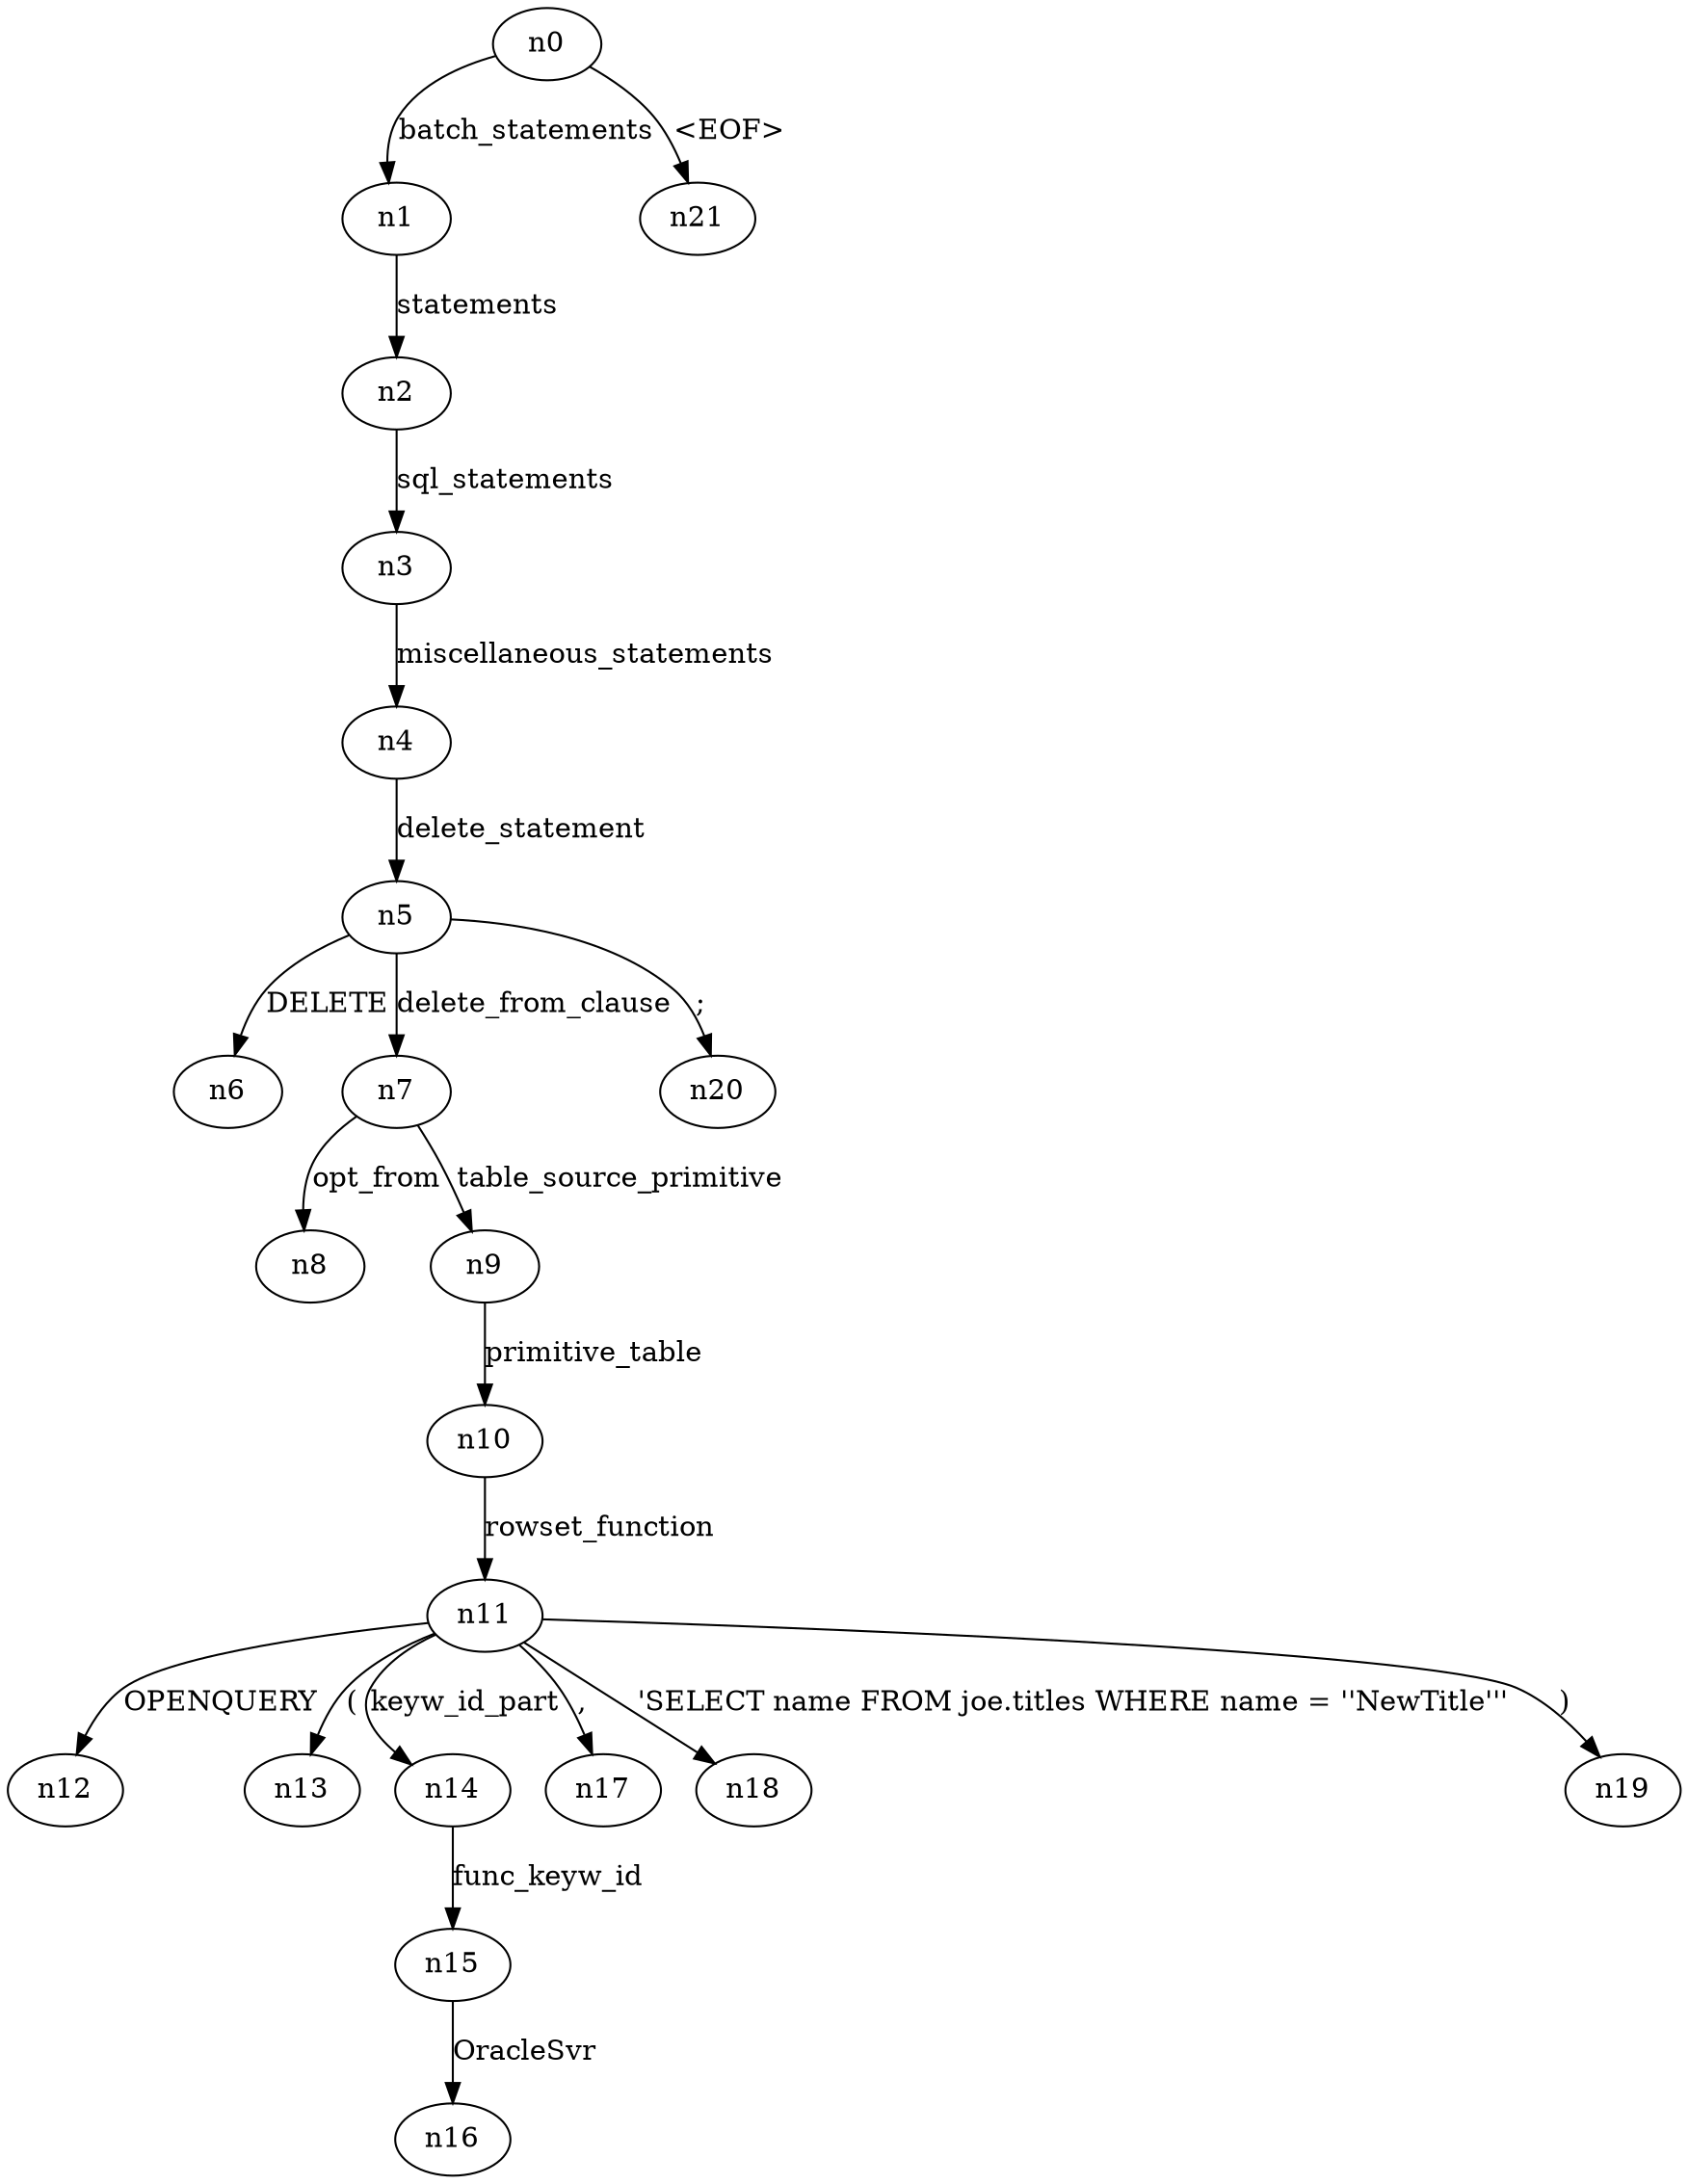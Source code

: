 digraph ParseTree {
  n0 -> n1 [label="batch_statements"];
  n1 -> n2 [label="statements"];
  n2 -> n3 [label="sql_statements"];
  n3 -> n4 [label="miscellaneous_statements"];
  n4 -> n5 [label="delete_statement"];
  n5 -> n6 [label="DELETE"];
  n5 -> n7 [label="delete_from_clause"];
  n7 -> n8 [label="opt_from"];
  n7 -> n9 [label="table_source_primitive"];
  n9 -> n10 [label="primitive_table"];
  n10 -> n11 [label="rowset_function"];
  n11 -> n12 [label="OPENQUERY"];
  n11 -> n13 [label="("];
  n11 -> n14 [label="keyw_id_part"];
  n14 -> n15 [label="func_keyw_id"];
  n15 -> n16 [label="OracleSvr"];
  n11 -> n17 [label=","];
  n11 -> n18 [label="'SELECT name FROM joe.titles WHERE name = ''NewTitle'''"];
  n11 -> n19 [label=")"];
  n5 -> n20 [label=";"];
  n0 -> n21 [label="<EOF>"];
}